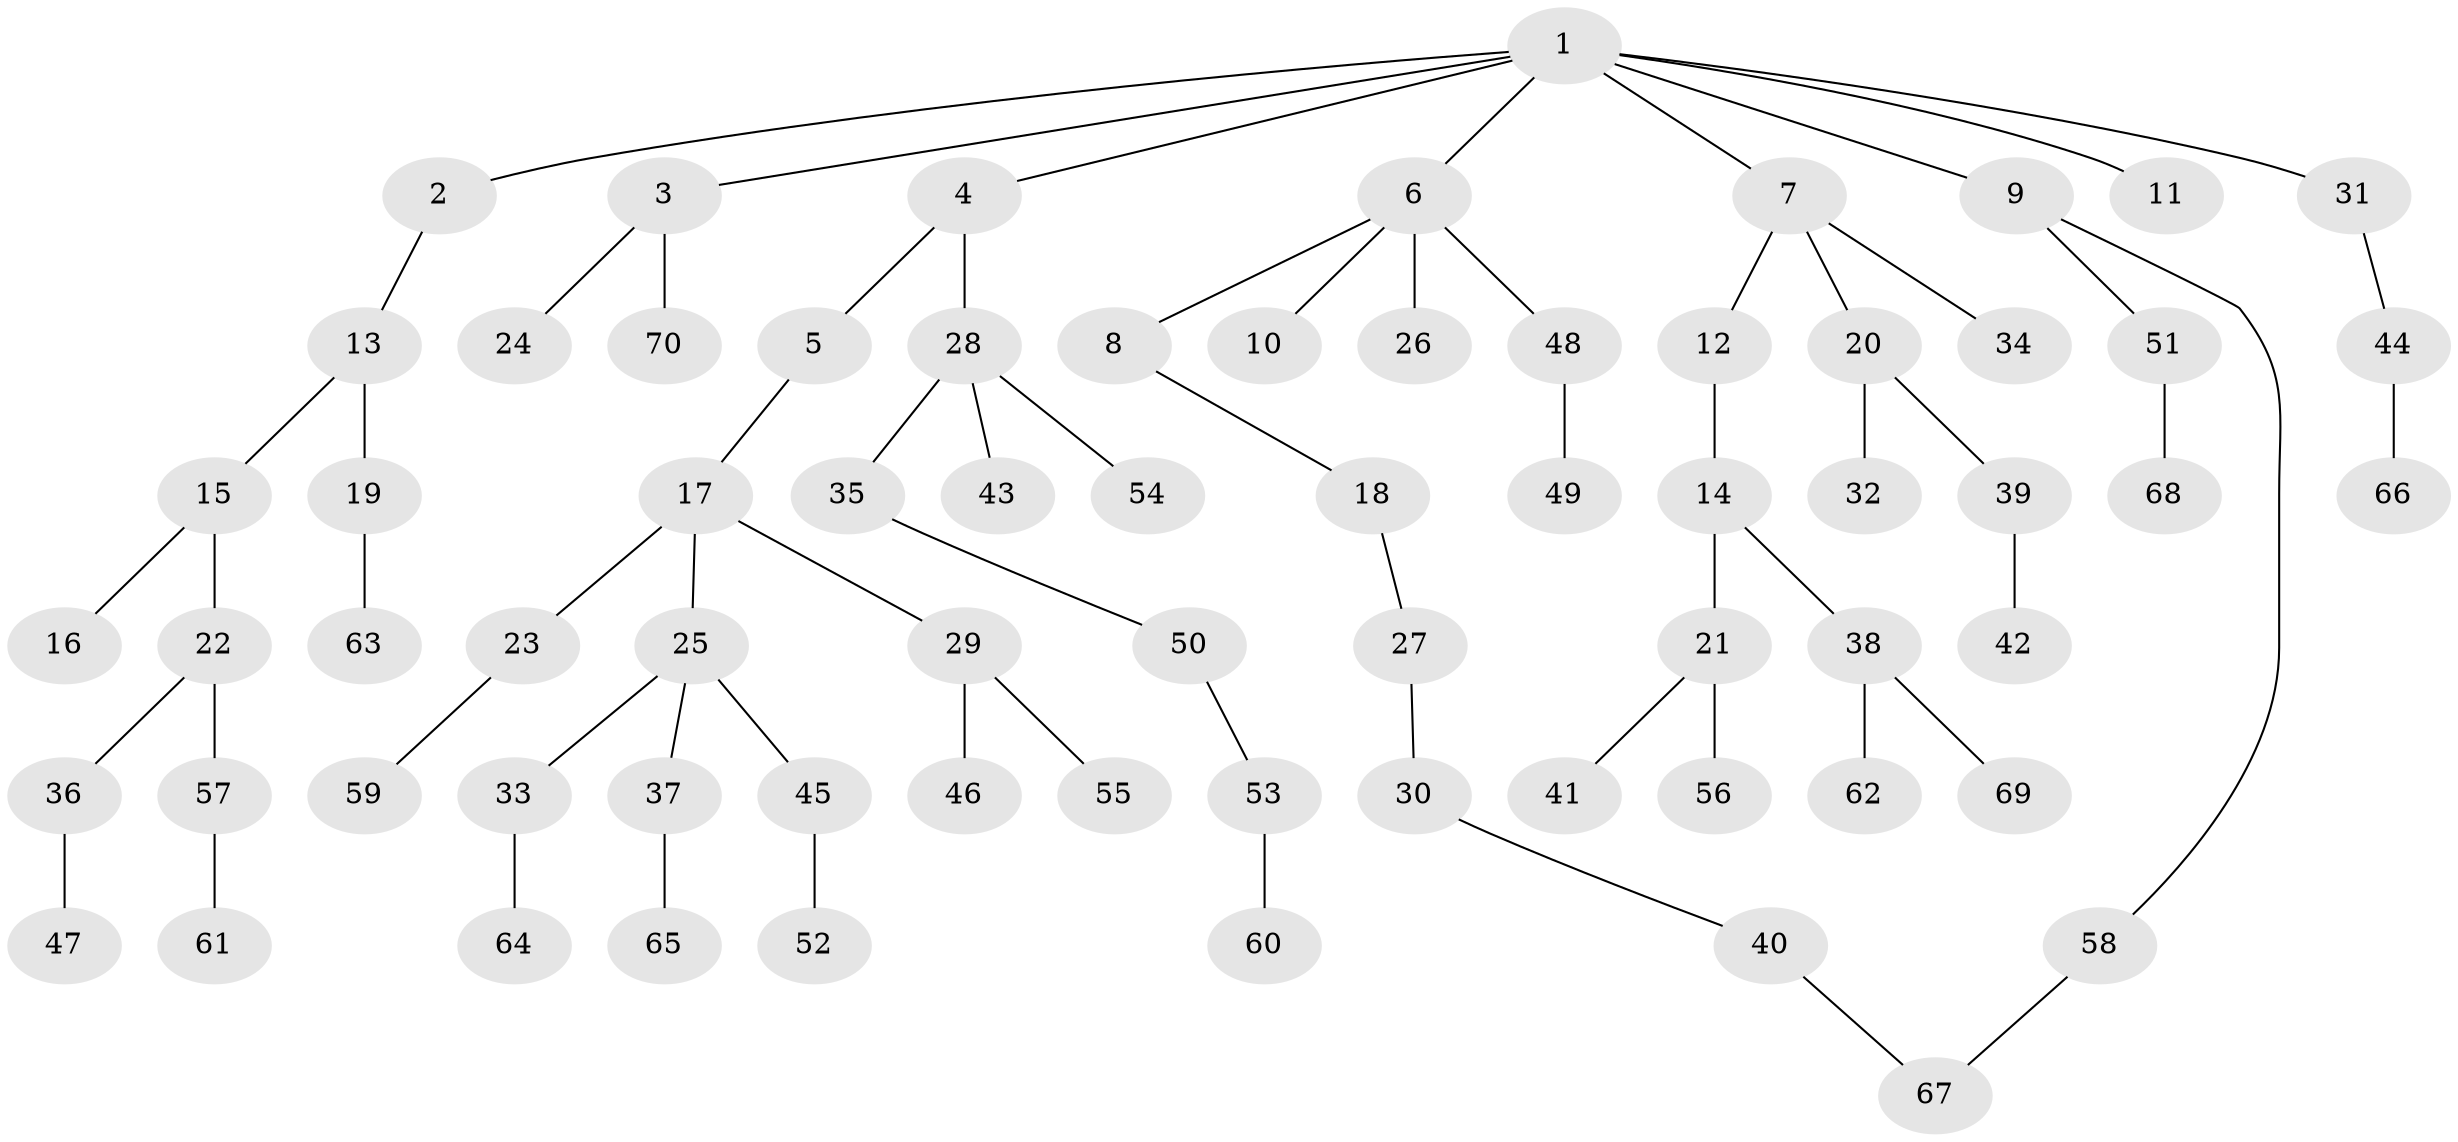 // coarse degree distribution, {9: 0.022222222222222223, 3: 0.044444444444444446, 2: 0.24444444444444444, 5: 0.022222222222222223, 4: 0.13333333333333333, 1: 0.5333333333333333}
// Generated by graph-tools (version 1.1) at 2025/51/02/27/25 19:51:40]
// undirected, 70 vertices, 70 edges
graph export_dot {
graph [start="1"]
  node [color=gray90,style=filled];
  1;
  2;
  3;
  4;
  5;
  6;
  7;
  8;
  9;
  10;
  11;
  12;
  13;
  14;
  15;
  16;
  17;
  18;
  19;
  20;
  21;
  22;
  23;
  24;
  25;
  26;
  27;
  28;
  29;
  30;
  31;
  32;
  33;
  34;
  35;
  36;
  37;
  38;
  39;
  40;
  41;
  42;
  43;
  44;
  45;
  46;
  47;
  48;
  49;
  50;
  51;
  52;
  53;
  54;
  55;
  56;
  57;
  58;
  59;
  60;
  61;
  62;
  63;
  64;
  65;
  66;
  67;
  68;
  69;
  70;
  1 -- 2;
  1 -- 3;
  1 -- 4;
  1 -- 6;
  1 -- 7;
  1 -- 9;
  1 -- 11;
  1 -- 31;
  2 -- 13;
  3 -- 24;
  3 -- 70;
  4 -- 5;
  4 -- 28;
  5 -- 17;
  6 -- 8;
  6 -- 10;
  6 -- 26;
  6 -- 48;
  7 -- 12;
  7 -- 20;
  7 -- 34;
  8 -- 18;
  9 -- 51;
  9 -- 58;
  12 -- 14;
  13 -- 15;
  13 -- 19;
  14 -- 21;
  14 -- 38;
  15 -- 16;
  15 -- 22;
  17 -- 23;
  17 -- 25;
  17 -- 29;
  18 -- 27;
  19 -- 63;
  20 -- 32;
  20 -- 39;
  21 -- 41;
  21 -- 56;
  22 -- 36;
  22 -- 57;
  23 -- 59;
  25 -- 33;
  25 -- 37;
  25 -- 45;
  27 -- 30;
  28 -- 35;
  28 -- 43;
  28 -- 54;
  29 -- 46;
  29 -- 55;
  30 -- 40;
  31 -- 44;
  33 -- 64;
  35 -- 50;
  36 -- 47;
  37 -- 65;
  38 -- 62;
  38 -- 69;
  39 -- 42;
  40 -- 67;
  44 -- 66;
  45 -- 52;
  48 -- 49;
  50 -- 53;
  51 -- 68;
  53 -- 60;
  57 -- 61;
  58 -- 67;
}
